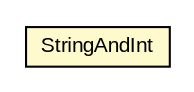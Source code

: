 #!/usr/local/bin/dot
#
# Class diagram 
# Generated by UMLGraph version R5_6-24-gf6e263 (http://www.umlgraph.org/)
#

digraph G {
	edge [fontname="arial",fontsize=10,labelfontname="arial",labelfontsize=10];
	node [fontname="arial",fontsize=10,shape=plaintext];
	nodesep=0.25;
	ranksep=0.5;
	// edu.arizona.biosemantics.semanticmarkup.markupelement.description.ling.learn.lib.unsupervised.StringAndInt
	c134121 [label=<<table title="edu.arizona.biosemantics.semanticmarkup.markupelement.description.ling.learn.lib.unsupervised.StringAndInt" border="0" cellborder="1" cellspacing="0" cellpadding="2" port="p" bgcolor="lemonChiffon" href="./StringAndInt.html">
		<tr><td><table border="0" cellspacing="0" cellpadding="1">
<tr><td align="center" balign="center"> StringAndInt </td></tr>
		</table></td></tr>
		</table>>, URL="./StringAndInt.html", fontname="arial", fontcolor="black", fontsize=10.0];
}


